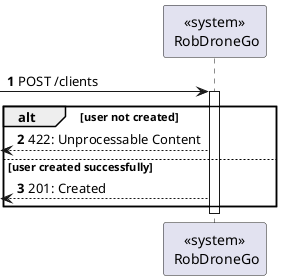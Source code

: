 @startuml
autonumber

participant "<<system>>\n RobDroneGo" as sys

[-> sys: POST /clients

activate sys
    alt user not created
        [<-- sys : 422: Unprocessable Content
    else user created successfully
        [<-- sys : 201: Created
    end
deactivate sys

@enduml
